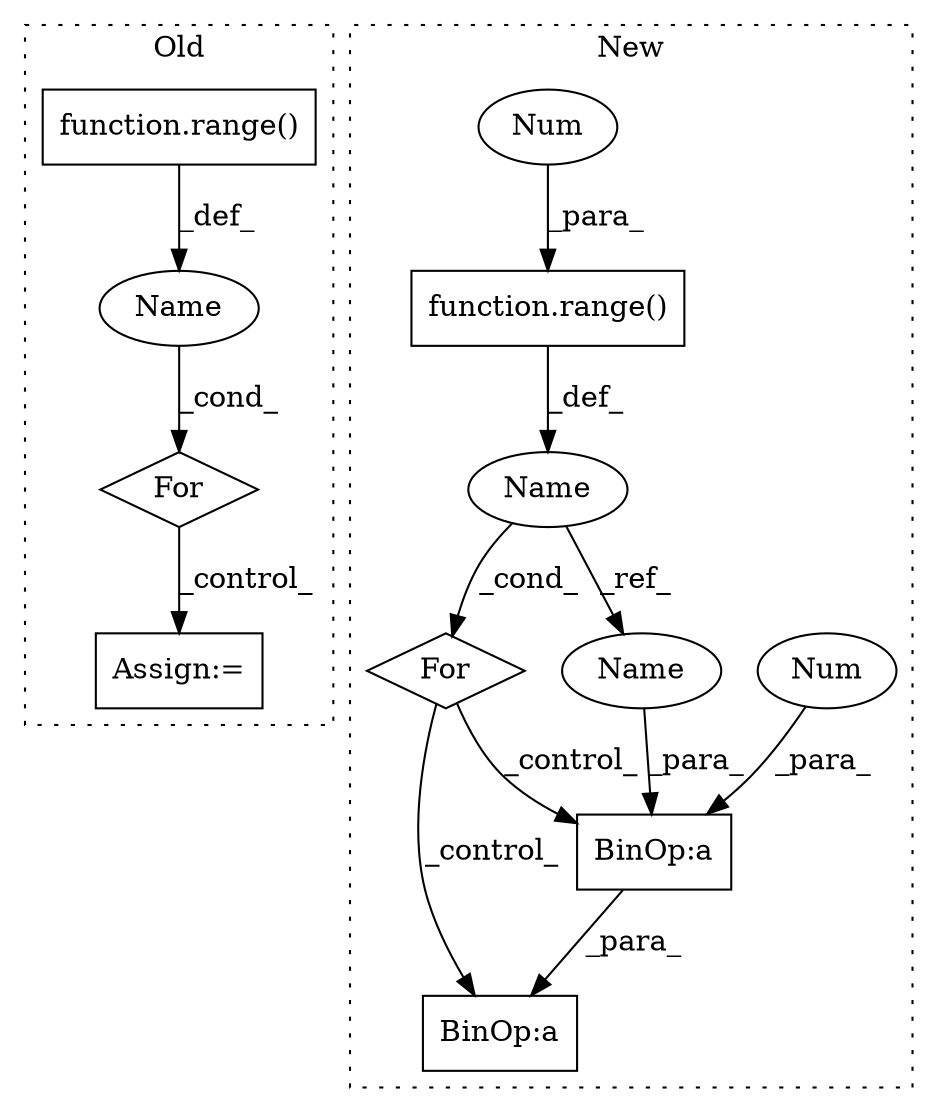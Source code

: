digraph G {
subgraph cluster0 {
1 [label="For" a="107" s="5742,5768" l="4,5" shape="diamond"];
3 [label="function.range()" a="75" s="5751,5767" l="6,1" shape="box"];
5 [label="Assign:=" a="68" s="5876" l="3" shape="box"];
6 [label="Name" a="87" s="5746" l="1" shape="ellipse"];
label = "Old";
style="dotted";
}
subgraph cluster1 {
2 [label="function.range()" a="75" s="5595,5602" l="6,1" shape="box"];
4 [label="For" a="107" s="5586,5603" l="4,5" shape="diamond"];
7 [label="Num" a="76" s="5601" l="1" shape="ellipse"];
8 [label="Name" a="87" s="5590" l="1" shape="ellipse"];
9 [label="BinOp:a" a="82" s="5636" l="3" shape="box"];
10 [label="BinOp:a" a="82" s="5647" l="3" shape="box"];
11 [label="Num" a="76" s="5650" l="1" shape="ellipse"];
12 [label="Name" a="87" s="5646" l="1" shape="ellipse"];
label = "New";
style="dotted";
}
1 -> 5 [label="_control_"];
2 -> 8 [label="_def_"];
3 -> 6 [label="_def_"];
4 -> 9 [label="_control_"];
4 -> 10 [label="_control_"];
6 -> 1 [label="_cond_"];
7 -> 2 [label="_para_"];
8 -> 4 [label="_cond_"];
8 -> 12 [label="_ref_"];
10 -> 9 [label="_para_"];
11 -> 10 [label="_para_"];
12 -> 10 [label="_para_"];
}